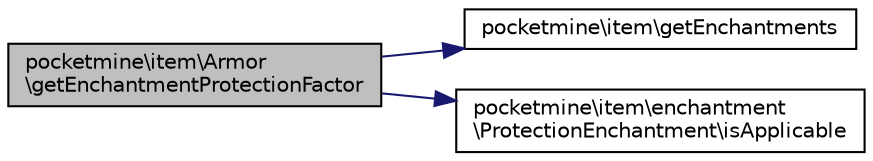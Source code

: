 digraph "pocketmine\item\Armor\getEnchantmentProtectionFactor"
{
 // INTERACTIVE_SVG=YES
 // LATEX_PDF_SIZE
  edge [fontname="Helvetica",fontsize="10",labelfontname="Helvetica",labelfontsize="10"];
  node [fontname="Helvetica",fontsize="10",shape=record];
  rankdir="LR";
  Node1 [label="pocketmine\\item\\Armor\l\\getEnchantmentProtectionFactor",height=0.2,width=0.4,color="black", fillcolor="grey75", style="filled", fontcolor="black",tooltip=" "];
  Node1 -> Node2 [color="midnightblue",fontsize="10",style="solid",fontname="Helvetica"];
  Node2 [label="pocketmine\\item\\getEnchantments",height=0.2,width=0.4,color="black", fillcolor="white", style="filled",URL="$d0/dec/namespacepocketmine_1_1item.html#a30910f783ed957d99a1d00cbb5f7587e",tooltip=" "];
  Node1 -> Node3 [color="midnightblue",fontsize="10",style="solid",fontname="Helvetica"];
  Node3 [label="pocketmine\\item\\enchantment\l\\ProtectionEnchantment\\isApplicable",height=0.2,width=0.4,color="black", fillcolor="white", style="filled",URL="$d2/d67/classpocketmine_1_1item_1_1enchantment_1_1_protection_enchantment.html#a0b684b5180d0c94c3a201809c6bee7f4",tooltip=" "];
}
